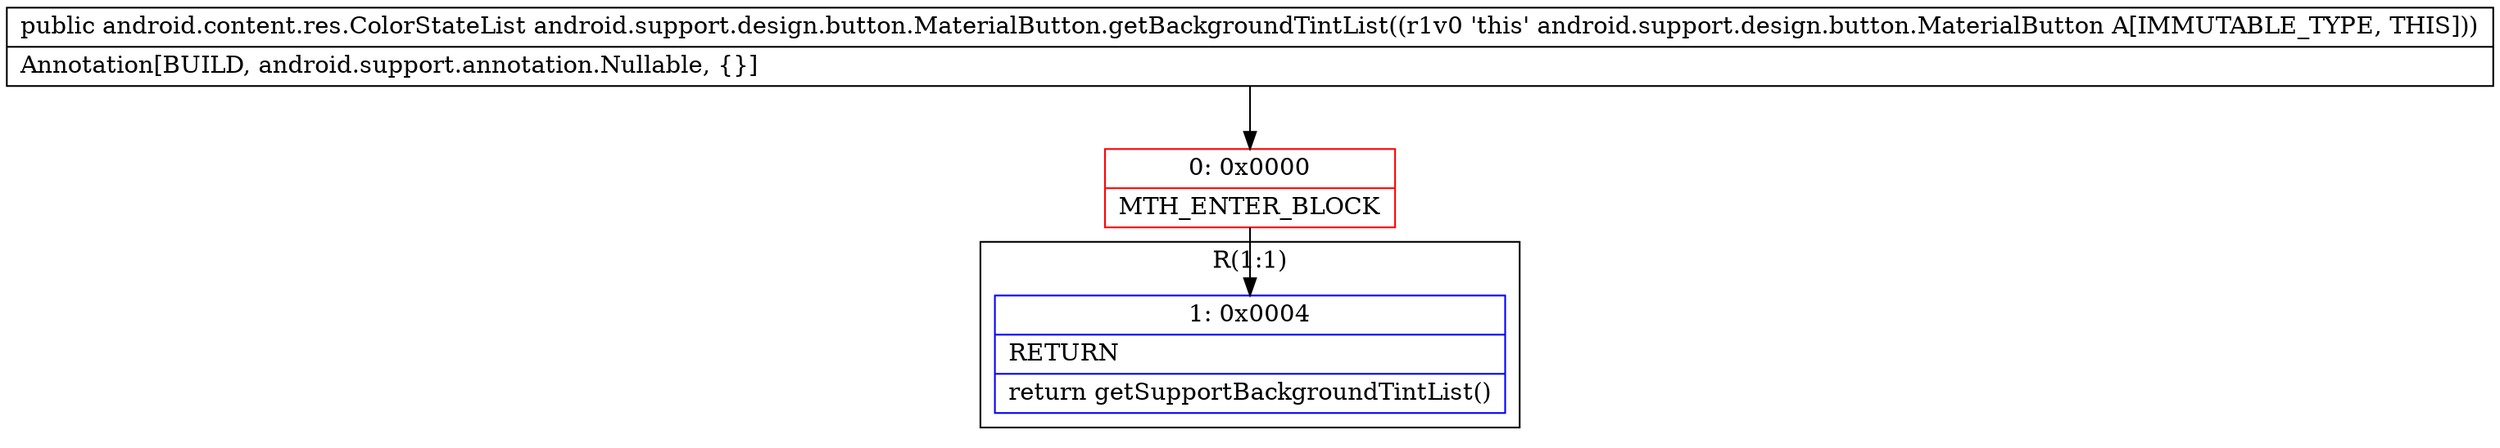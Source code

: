 digraph "CFG forandroid.support.design.button.MaterialButton.getBackgroundTintList()Landroid\/content\/res\/ColorStateList;" {
subgraph cluster_Region_907518490 {
label = "R(1:1)";
node [shape=record,color=blue];
Node_1 [shape=record,label="{1\:\ 0x0004|RETURN\l|return getSupportBackgroundTintList()\l}"];
}
Node_0 [shape=record,color=red,label="{0\:\ 0x0000|MTH_ENTER_BLOCK\l}"];
MethodNode[shape=record,label="{public android.content.res.ColorStateList android.support.design.button.MaterialButton.getBackgroundTintList((r1v0 'this' android.support.design.button.MaterialButton A[IMMUTABLE_TYPE, THIS]))  | Annotation[BUILD, android.support.annotation.Nullable, \{\}]\l}"];
MethodNode -> Node_0;
Node_0 -> Node_1;
}


